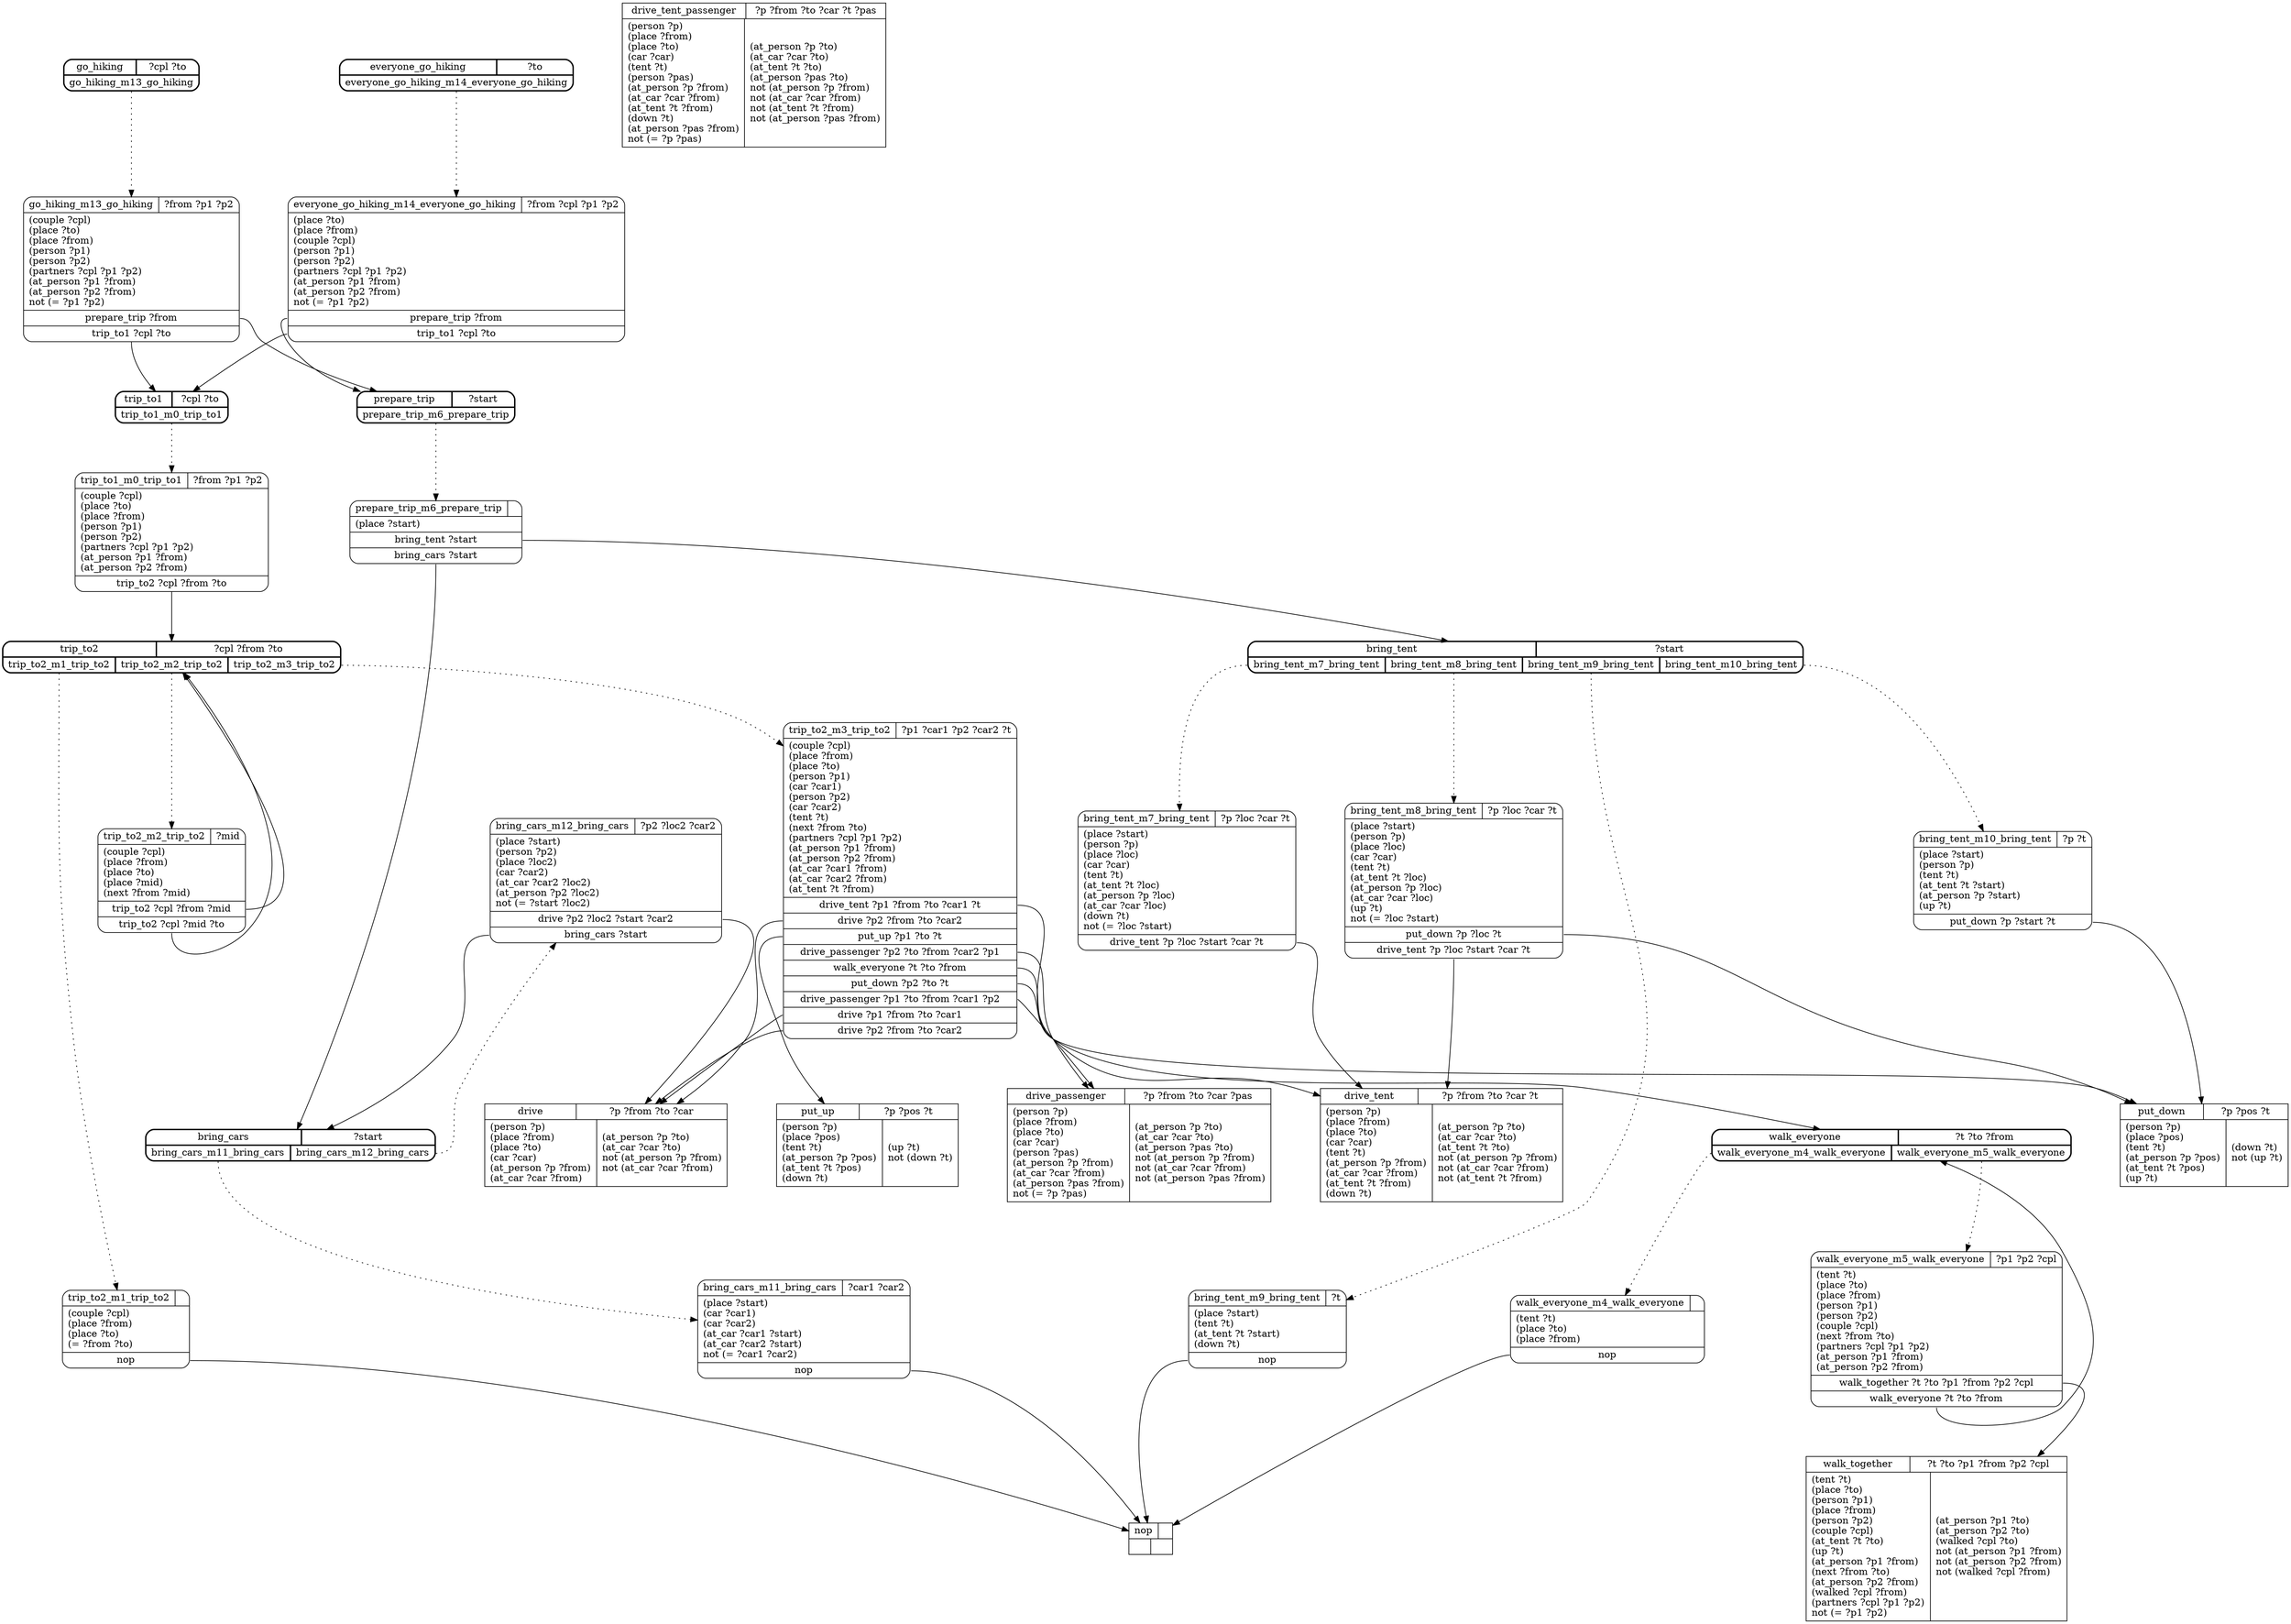// Generated by Hype
digraph "hiking" {
  nodesep=1
  ranksep=1
  // Operators
  node [shape=record]
  "put_down" [
    label="{{\N|?p ?pos ?t}|{(person ?p)\l(place ?pos)\l(tent ?t)\l(at_person ?p ?pos)\l(at_tent ?t ?pos)\l(up ?t)\l|(down ?t)\lnot (up ?t)\l}}"
  ]
  "put_up" [
    label="{{\N|?p ?pos ?t}|{(person ?p)\l(place ?pos)\l(tent ?t)\l(at_person ?p ?pos)\l(at_tent ?t ?pos)\l(down ?t)\l|(up ?t)\lnot (down ?t)\l}}"
  ]
  "drive_passenger" [
    label="{{\N|?p ?from ?to ?car ?pas}|{(person ?p)\l(place ?from)\l(place ?to)\l(car ?car)\l(person ?pas)\l(at_person ?p ?from)\l(at_car ?car ?from)\l(at_person ?pas ?from)\lnot (= ?p ?pas)\l|(at_person ?p ?to)\l(at_car ?car ?to)\l(at_person ?pas ?to)\lnot (at_person ?p ?from)\lnot (at_car ?car ?from)\lnot (at_person ?pas ?from)\l}}"
  ]
  "drive" [
    label="{{\N|?p ?from ?to ?car}|{(person ?p)\l(place ?from)\l(place ?to)\l(car ?car)\l(at_person ?p ?from)\l(at_car ?car ?from)\l|(at_person ?p ?to)\l(at_car ?car ?to)\lnot (at_person ?p ?from)\lnot (at_car ?car ?from)\l}}"
  ]
  "drive_tent" [
    label="{{\N|?p ?from ?to ?car ?t}|{(person ?p)\l(place ?from)\l(place ?to)\l(car ?car)\l(tent ?t)\l(at_person ?p ?from)\l(at_car ?car ?from)\l(at_tent ?t ?from)\l(down ?t)\l|(at_person ?p ?to)\l(at_car ?car ?to)\l(at_tent ?t ?to)\lnot (at_person ?p ?from)\lnot (at_car ?car ?from)\lnot (at_tent ?t ?from)\l}}"
  ]
  "drive_tent_passenger" [
    label="{{\N|?p ?from ?to ?car ?t ?pas}|{(person ?p)\l(place ?from)\l(place ?to)\l(car ?car)\l(tent ?t)\l(person ?pas)\l(at_person ?p ?from)\l(at_car ?car ?from)\l(at_tent ?t ?from)\l(down ?t)\l(at_person ?pas ?from)\lnot (= ?p ?pas)\l|(at_person ?p ?to)\l(at_car ?car ?to)\l(at_tent ?t ?to)\l(at_person ?pas ?to)\lnot (at_person ?p ?from)\lnot (at_car ?car ?from)\lnot (at_tent ?t ?from)\lnot (at_person ?pas ?from)\l}}"
  ]
  "walk_together" [
    label="{{\N|?t ?to ?p1 ?from ?p2 ?cpl}|{(tent ?t)\l(place ?to)\l(person ?p1)\l(place ?from)\l(person ?p2)\l(couple ?cpl)\l(at_tent ?t ?to)\l(up ?t)\l(at_person ?p1 ?from)\l(next ?from ?to)\l(at_person ?p2 ?from)\l(walked ?cpl ?from)\l(partners ?cpl ?p1 ?p2)\lnot (= ?p1 ?p2)\l|(at_person ?p1 ?to)\l(at_person ?p2 ?to)\l(walked ?cpl ?to)\lnot (at_person ?p1 ?from)\lnot (at_person ?p2 ?from)\lnot (walked ?cpl ?from)\l}}"
  ]
  "nop" [
    label="{{\N|}|{|}}"
  ]
  // Methods
  node [shape=Mrecord]
  "trip_to1" [
    style=bold
    label="{{\N|?cpl ?to}|{<0>trip_to1_m0_trip_to1}}"
  ]
  "trip_to1_m0_trip_to1" [
    label="{{\N|?from ?p1 ?p2}|(couple ?cpl)\l(place ?to)\l(place ?from)\l(person ?p1)\l(person ?p2)\l(partners ?cpl ?p1 ?p2)\l(at_person ?p1 ?from)\l(at_person ?p2 ?from)\l|<0>trip_to2 ?cpl ?from ?to}"
  ]
  "trip_to1":0 -> "trip_to1_m0_trip_to1" [style=dotted]
  "trip_to1_m0_trip_to1":0 -> "trip_to2"
  "trip_to2" [
    style=bold
    label="{{\N|?cpl ?from ?to}|{<0>trip_to2_m1_trip_to2|<1>trip_to2_m2_trip_to2|<2>trip_to2_m3_trip_to2}}"
  ]
  "trip_to2_m1_trip_to2" [
    label="{{\N|}|(couple ?cpl)\l(place ?from)\l(place ?to)\l(= ?from ?to)\l|<0>nop}"
  ]
  "trip_to2":0 -> "trip_to2_m1_trip_to2" [style=dotted]
  "trip_to2_m1_trip_to2":0 -> "nop"
  "trip_to2_m2_trip_to2" [
    label="{{\N|?mid}|(couple ?cpl)\l(place ?from)\l(place ?to)\l(place ?mid)\l(next ?from ?mid)\l|<0>trip_to2 ?cpl ?from ?mid|<1>trip_to2 ?cpl ?mid ?to}"
  ]
  "trip_to2":1 -> "trip_to2_m2_trip_to2" [style=dotted]
  "trip_to2_m2_trip_to2":0 -> "trip_to2"
  "trip_to2_m2_trip_to2":1 -> "trip_to2"
  "trip_to2_m3_trip_to2" [
    label="{{\N|?p1 ?car1 ?p2 ?car2 ?t}|(couple ?cpl)\l(place ?from)\l(place ?to)\l(person ?p1)\l(car ?car1)\l(person ?p2)\l(car ?car2)\l(tent ?t)\l(next ?from ?to)\l(partners ?cpl ?p1 ?p2)\l(at_person ?p1 ?from)\l(at_person ?p2 ?from)\l(at_car ?car1 ?from)\l(at_car ?car2 ?from)\l(at_tent ?t ?from)\l|<0>drive_tent ?p1 ?from ?to ?car1 ?t|<1>drive ?p2 ?from ?to ?car2|<2>put_up ?p1 ?to ?t|<3>drive_passenger ?p2 ?to ?from ?car2 ?p1|<4>walk_everyone ?t ?to ?from|<5>put_down ?p2 ?to ?t|<6>drive_passenger ?p1 ?to ?from ?car1 ?p2|<7>drive ?p1 ?from ?to ?car1|<8>drive ?p2 ?from ?to ?car2}"
  ]
  "trip_to2":2 -> "trip_to2_m3_trip_to2" [style=dotted]
  "trip_to2_m3_trip_to2":0 -> "drive_tent"
  "trip_to2_m3_trip_to2":1 -> "drive"
  "trip_to2_m3_trip_to2":2 -> "put_up"
  "trip_to2_m3_trip_to2":3 -> "drive_passenger"
  "trip_to2_m3_trip_to2":4 -> "walk_everyone"
  "trip_to2_m3_trip_to2":5 -> "put_down"
  "trip_to2_m3_trip_to2":6 -> "drive_passenger"
  "trip_to2_m3_trip_to2":7 -> "drive"
  "trip_to2_m3_trip_to2":8 -> "drive"
  "walk_everyone" [
    style=bold
    label="{{\N|?t ?to ?from}|{<0>walk_everyone_m4_walk_everyone|<1>walk_everyone_m5_walk_everyone}}"
  ]
  "walk_everyone_m4_walk_everyone" [
    label="{{\N|}|(tent ?t)\l(place ?to)\l(place ?from)\l|<0>nop}"
  ]
  "walk_everyone":0 -> "walk_everyone_m4_walk_everyone" [style=dotted]
  "walk_everyone_m4_walk_everyone":0 -> "nop"
  "walk_everyone_m5_walk_everyone" [
    label="{{\N|?p1 ?p2 ?cpl}|(tent ?t)\l(place ?to)\l(place ?from)\l(person ?p1)\l(person ?p2)\l(couple ?cpl)\l(next ?from ?to)\l(partners ?cpl ?p1 ?p2)\l(at_person ?p1 ?from)\l(at_person ?p2 ?from)\l|<0>walk_together ?t ?to ?p1 ?from ?p2 ?cpl|<1>walk_everyone ?t ?to ?from}"
  ]
  "walk_everyone":1 -> "walk_everyone_m5_walk_everyone" [style=dotted]
  "walk_everyone_m5_walk_everyone":0 -> "walk_together"
  "walk_everyone_m5_walk_everyone":1 -> "walk_everyone"
  "prepare_trip" [
    style=bold
    label="{{\N|?start}|{<0>prepare_trip_m6_prepare_trip}}"
  ]
  "prepare_trip_m6_prepare_trip" [
    label="{{\N|}|(place ?start)\l|<0>bring_tent ?start|<1>bring_cars ?start}"
  ]
  "prepare_trip":0 -> "prepare_trip_m6_prepare_trip" [style=dotted]
  "prepare_trip_m6_prepare_trip":0 -> "bring_tent"
  "prepare_trip_m6_prepare_trip":1 -> "bring_cars"
  "bring_tent" [
    style=bold
    label="{{\N|?start}|{<0>bring_tent_m7_bring_tent|<1>bring_tent_m8_bring_tent|<2>bring_tent_m9_bring_tent|<3>bring_tent_m10_bring_tent}}"
  ]
  "bring_tent_m7_bring_tent" [
    label="{{\N|?p ?loc ?car ?t}|(place ?start)\l(person ?p)\l(place ?loc)\l(car ?car)\l(tent ?t)\l(at_tent ?t ?loc)\l(at_person ?p ?loc)\l(at_car ?car ?loc)\l(down ?t)\lnot (= ?loc ?start)\l|<0>drive_tent ?p ?loc ?start ?car ?t}"
  ]
  "bring_tent":0 -> "bring_tent_m7_bring_tent" [style=dotted]
  "bring_tent_m7_bring_tent":0 -> "drive_tent"
  "bring_tent_m8_bring_tent" [
    label="{{\N|?p ?loc ?car ?t}|(place ?start)\l(person ?p)\l(place ?loc)\l(car ?car)\l(tent ?t)\l(at_tent ?t ?loc)\l(at_person ?p ?loc)\l(at_car ?car ?loc)\l(up ?t)\lnot (= ?loc ?start)\l|<0>put_down ?p ?loc ?t|<1>drive_tent ?p ?loc ?start ?car ?t}"
  ]
  "bring_tent":1 -> "bring_tent_m8_bring_tent" [style=dotted]
  "bring_tent_m8_bring_tent":0 -> "put_down"
  "bring_tent_m8_bring_tent":1 -> "drive_tent"
  "bring_tent_m9_bring_tent" [
    label="{{\N|?t}|(place ?start)\l(tent ?t)\l(at_tent ?t ?start)\l(down ?t)\l|<0>nop}"
  ]
  "bring_tent":2 -> "bring_tent_m9_bring_tent" [style=dotted]
  "bring_tent_m9_bring_tent":0 -> "nop"
  "bring_tent_m10_bring_tent" [
    label="{{\N|?p ?t}|(place ?start)\l(person ?p)\l(tent ?t)\l(at_tent ?t ?start)\l(at_person ?p ?start)\l(up ?t)\l|<0>put_down ?p ?start ?t}"
  ]
  "bring_tent":3 -> "bring_tent_m10_bring_tent" [style=dotted]
  "bring_tent_m10_bring_tent":0 -> "put_down"
  "bring_cars" [
    style=bold
    label="{{\N|?start}|{<0>bring_cars_m11_bring_cars|<1>bring_cars_m12_bring_cars}}"
  ]
  "bring_cars_m11_bring_cars" [
    label="{{\N|?car1 ?car2}|(place ?start)\l(car ?car1)\l(car ?car2)\l(at_car ?car1 ?start)\l(at_car ?car2 ?start)\lnot (= ?car1 ?car2)\l|<0>nop}"
  ]
  "bring_cars":0 -> "bring_cars_m11_bring_cars" [style=dotted]
  "bring_cars_m11_bring_cars":0 -> "nop"
  "bring_cars_m12_bring_cars" [
    label="{{\N|?p2 ?loc2 ?car2}|(place ?start)\l(person ?p2)\l(place ?loc2)\l(car ?car2)\l(at_car ?car2 ?loc2)\l(at_person ?p2 ?loc2)\lnot (= ?start ?loc2)\l|<0>drive ?p2 ?loc2 ?start ?car2|<1>bring_cars ?start}"
  ]
  "bring_cars":1 -> "bring_cars_m12_bring_cars" [style=dotted]
  "bring_cars_m12_bring_cars":0 -> "drive"
  "bring_cars_m12_bring_cars":1 -> "bring_cars"
  "go_hiking" [
    style=bold
    label="{{\N|?cpl ?to}|{<0>go_hiking_m13_go_hiking}}"
  ]
  "go_hiking_m13_go_hiking" [
    label="{{\N|?from ?p1 ?p2}|(couple ?cpl)\l(place ?to)\l(place ?from)\l(person ?p1)\l(person ?p2)\l(partners ?cpl ?p1 ?p2)\l(at_person ?p1 ?from)\l(at_person ?p2 ?from)\lnot (= ?p1 ?p2)\l|<0>prepare_trip ?from|<1>trip_to1 ?cpl ?to}"
  ]
  "go_hiking":0 -> "go_hiking_m13_go_hiking" [style=dotted]
  "go_hiking_m13_go_hiking":0 -> "prepare_trip"
  "go_hiking_m13_go_hiking":1 -> "trip_to1"
  "everyone_go_hiking" [
    style=bold
    label="{{\N|?to}|{<0>everyone_go_hiking_m14_everyone_go_hiking}}"
  ]
  "everyone_go_hiking_m14_everyone_go_hiking" [
    label="{{\N|?from ?cpl ?p1 ?p2}|(place ?to)\l(place ?from)\l(couple ?cpl)\l(person ?p1)\l(person ?p2)\l(partners ?cpl ?p1 ?p2)\l(at_person ?p1 ?from)\l(at_person ?p2 ?from)\lnot (= ?p1 ?p2)\l|<0>prepare_trip ?from|<1>trip_to1 ?cpl ?to}"
  ]
  "everyone_go_hiking":0 -> "everyone_go_hiking_m14_everyone_go_hiking" [style=dotted]
  "everyone_go_hiking_m14_everyone_go_hiking":0 -> "prepare_trip"
  "everyone_go_hiking_m14_everyone_go_hiking":1 -> "trip_to1"
}